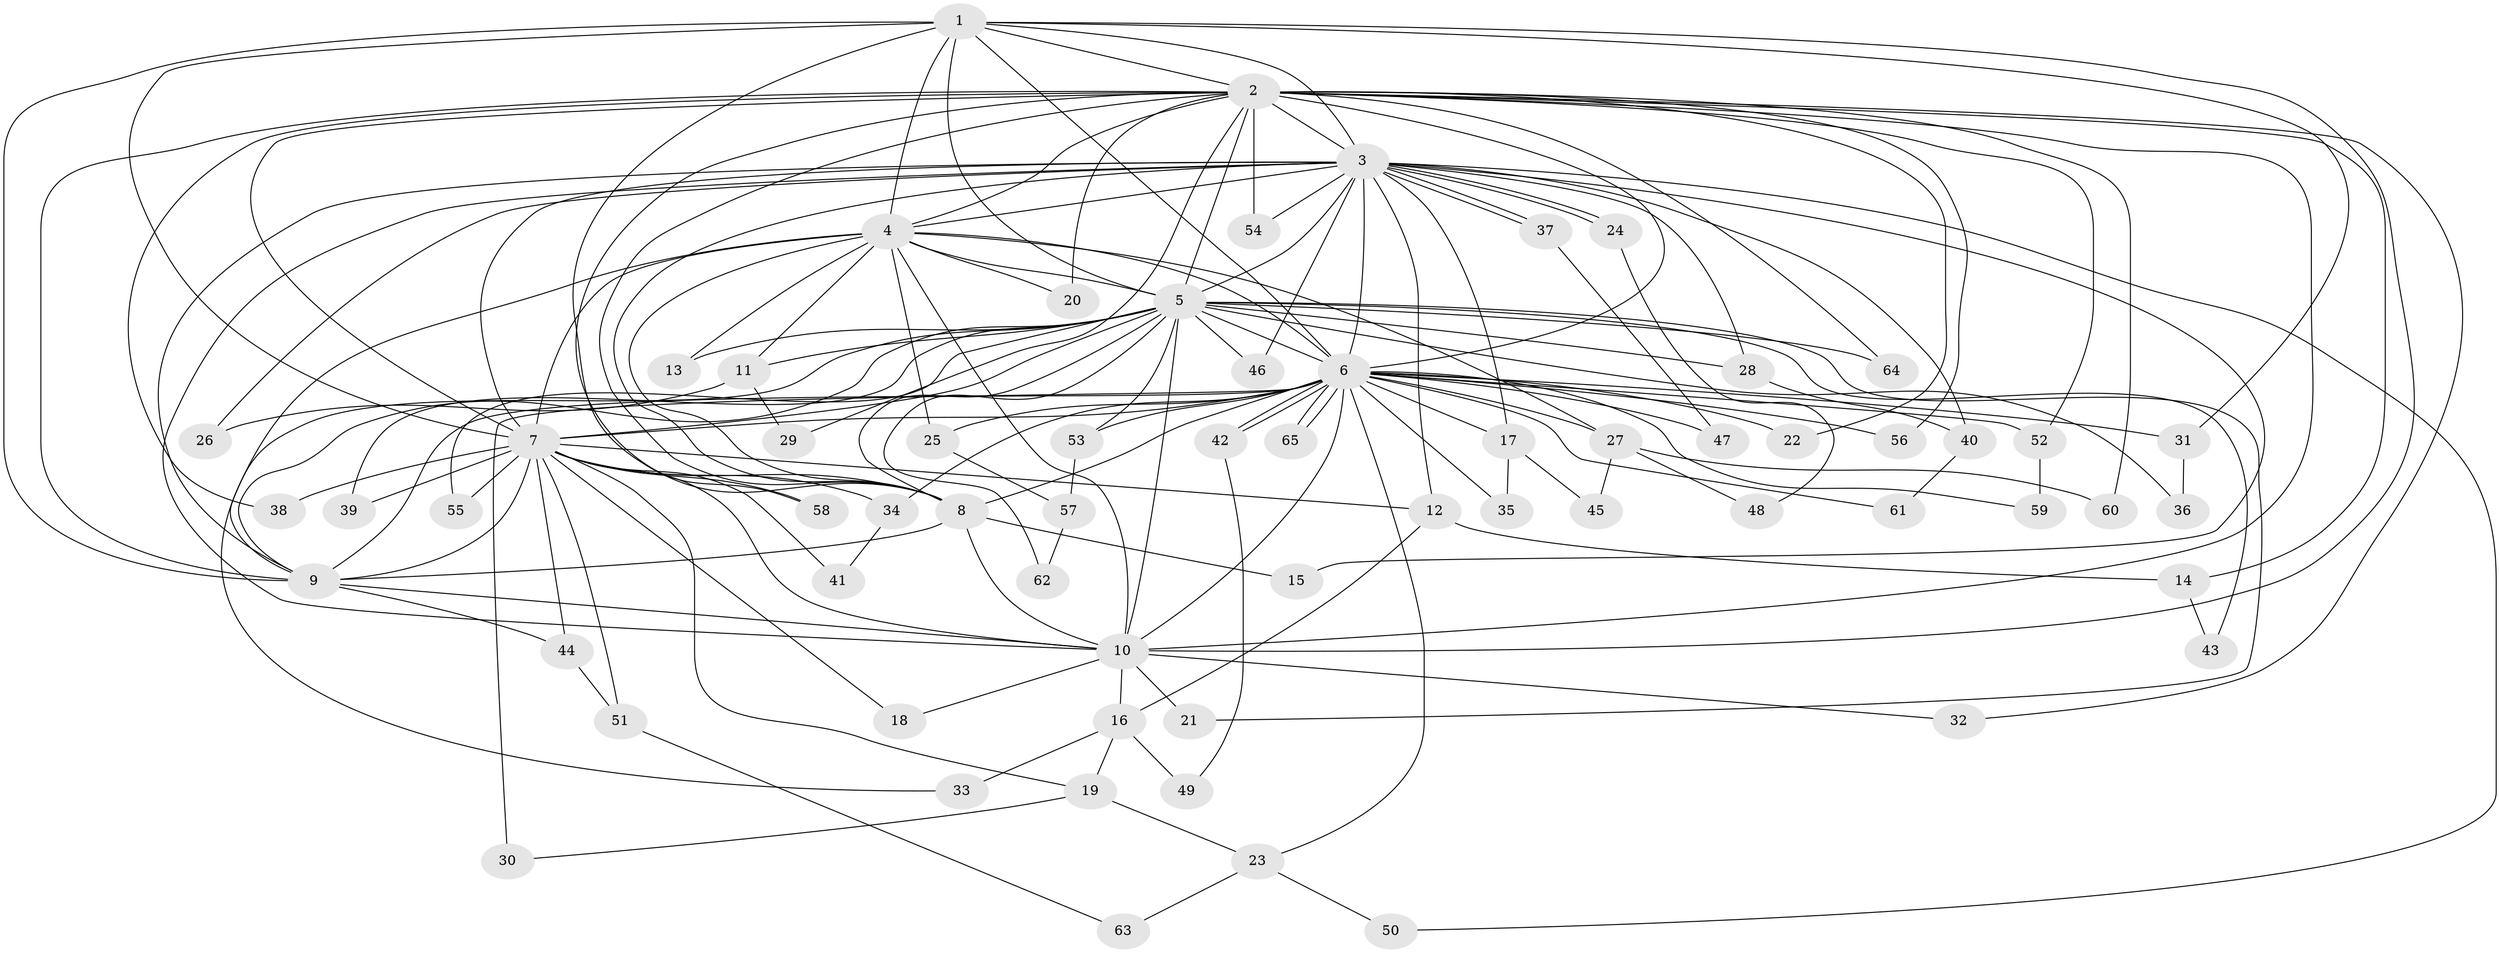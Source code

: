 // Generated by graph-tools (version 1.1) at 2025/14/03/09/25 04:14:07]
// undirected, 65 vertices, 155 edges
graph export_dot {
graph [start="1"]
  node [color=gray90,style=filled];
  1;
  2;
  3;
  4;
  5;
  6;
  7;
  8;
  9;
  10;
  11;
  12;
  13;
  14;
  15;
  16;
  17;
  18;
  19;
  20;
  21;
  22;
  23;
  24;
  25;
  26;
  27;
  28;
  29;
  30;
  31;
  32;
  33;
  34;
  35;
  36;
  37;
  38;
  39;
  40;
  41;
  42;
  43;
  44;
  45;
  46;
  47;
  48;
  49;
  50;
  51;
  52;
  53;
  54;
  55;
  56;
  57;
  58;
  59;
  60;
  61;
  62;
  63;
  64;
  65;
  1 -- 2;
  1 -- 3;
  1 -- 4;
  1 -- 5;
  1 -- 6;
  1 -- 7;
  1 -- 8;
  1 -- 9;
  1 -- 10;
  1 -- 31;
  2 -- 3;
  2 -- 4;
  2 -- 5;
  2 -- 6;
  2 -- 7;
  2 -- 8;
  2 -- 9;
  2 -- 10;
  2 -- 14;
  2 -- 20;
  2 -- 22;
  2 -- 29;
  2 -- 32;
  2 -- 38;
  2 -- 52;
  2 -- 54;
  2 -- 56;
  2 -- 58;
  2 -- 60;
  2 -- 64;
  3 -- 4;
  3 -- 5;
  3 -- 6;
  3 -- 7;
  3 -- 8;
  3 -- 9;
  3 -- 10;
  3 -- 12;
  3 -- 15;
  3 -- 17;
  3 -- 24;
  3 -- 24;
  3 -- 26;
  3 -- 28;
  3 -- 37;
  3 -- 37;
  3 -- 40;
  3 -- 46;
  3 -- 50;
  3 -- 54;
  4 -- 5;
  4 -- 6;
  4 -- 7;
  4 -- 8;
  4 -- 9;
  4 -- 10;
  4 -- 11;
  4 -- 13;
  4 -- 20;
  4 -- 25;
  4 -- 27;
  5 -- 6;
  5 -- 7;
  5 -- 8;
  5 -- 9;
  5 -- 10;
  5 -- 11;
  5 -- 13;
  5 -- 21;
  5 -- 28;
  5 -- 33;
  5 -- 36;
  5 -- 39;
  5 -- 43;
  5 -- 46;
  5 -- 53;
  5 -- 55;
  5 -- 62;
  5 -- 64;
  6 -- 7;
  6 -- 8;
  6 -- 9;
  6 -- 10;
  6 -- 17;
  6 -- 22;
  6 -- 23;
  6 -- 25;
  6 -- 27;
  6 -- 30;
  6 -- 31;
  6 -- 34;
  6 -- 35;
  6 -- 42;
  6 -- 42;
  6 -- 47;
  6 -- 52;
  6 -- 53;
  6 -- 56;
  6 -- 59;
  6 -- 61;
  6 -- 65;
  6 -- 65;
  7 -- 8;
  7 -- 9;
  7 -- 10;
  7 -- 12;
  7 -- 18;
  7 -- 19;
  7 -- 34;
  7 -- 38;
  7 -- 39;
  7 -- 41;
  7 -- 44;
  7 -- 51;
  7 -- 55;
  7 -- 58;
  8 -- 9;
  8 -- 10;
  8 -- 15;
  9 -- 10;
  9 -- 44;
  10 -- 16;
  10 -- 18;
  10 -- 21;
  10 -- 32;
  11 -- 26;
  11 -- 29;
  12 -- 14;
  12 -- 16;
  14 -- 43;
  16 -- 19;
  16 -- 33;
  16 -- 49;
  17 -- 35;
  17 -- 45;
  19 -- 23;
  19 -- 30;
  23 -- 50;
  23 -- 63;
  24 -- 48;
  25 -- 57;
  27 -- 45;
  27 -- 48;
  27 -- 60;
  28 -- 40;
  31 -- 36;
  34 -- 41;
  37 -- 47;
  40 -- 61;
  42 -- 49;
  44 -- 51;
  51 -- 63;
  52 -- 59;
  53 -- 57;
  57 -- 62;
}
